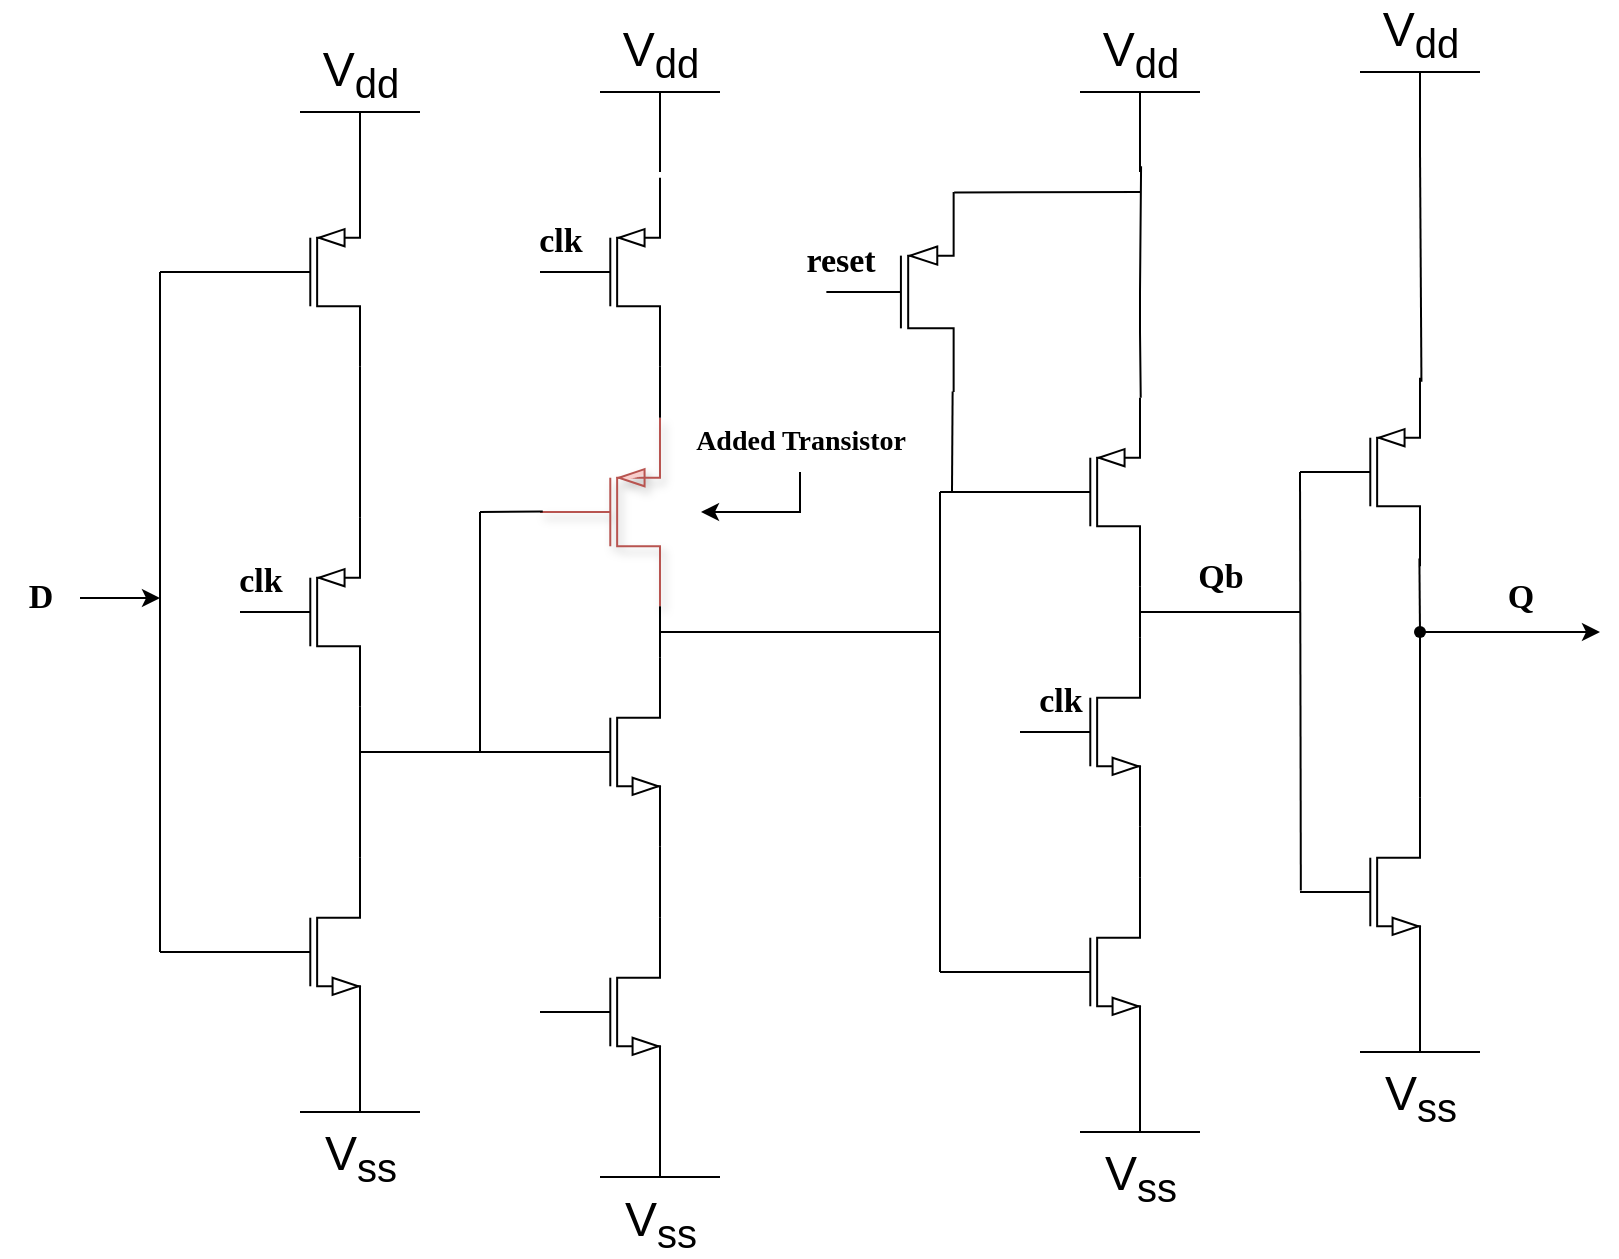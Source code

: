 <mxfile version="24.4.0" type="github">
  <diagram name="第 1 页" id="yV-b-hinxSaT4w1Jy_Ut">
    <mxGraphModel dx="375" dy="1358" grid="1" gridSize="10" guides="1" tooltips="1" connect="0" arrows="1" fold="1" page="1" pageScale="1" pageWidth="827" pageHeight="1169" background="#ffffff" math="0" shadow="0">
      <root>
        <mxCell id="0" />
        <mxCell id="1" parent="0" />
        <mxCell id="IPg76YMc0q-WbsNHMPPV-1" value="" style="verticalLabelPosition=bottom;shadow=0;dashed=0;align=center;html=1;verticalAlign=top;shape=mxgraph.electrical.transistors.pmos;pointerEvents=1;" vertex="1" parent="1">
          <mxGeometry x="120" y="230" width="60" height="100" as="geometry" />
        </mxCell>
        <mxCell id="IPg76YMc0q-WbsNHMPPV-2" value="" style="verticalLabelPosition=bottom;shadow=0;dashed=0;align=center;html=1;verticalAlign=top;shape=mxgraph.electrical.transistors.nmos;pointerEvents=1;" vertex="1" parent="1">
          <mxGeometry x="120" y="400" width="60" height="100" as="geometry" />
        </mxCell>
        <mxCell id="IPg76YMc0q-WbsNHMPPV-3" value="" style="verticalLabelPosition=bottom;shadow=0;dashed=0;align=center;html=1;verticalAlign=top;shape=mxgraph.electrical.transistors.pmos;pointerEvents=1;" vertex="1" parent="1">
          <mxGeometry x="120" y="60" width="60" height="100" as="geometry" />
        </mxCell>
        <mxCell id="IPg76YMc0q-WbsNHMPPV-4" value="" style="verticalLabelPosition=bottom;shadow=1;dashed=0;align=center;html=1;verticalAlign=top;shape=mxgraph.electrical.transistors.pmos;pointerEvents=1;fillColor=#f8cecc;strokeColor=#b85450;fillStyle=zigzag-line;gradientColor=none;" vertex="1" parent="1">
          <mxGeometry x="270" y="180" width="60" height="100" as="geometry" />
        </mxCell>
        <mxCell id="IPg76YMc0q-WbsNHMPPV-5" value="" style="verticalLabelPosition=bottom;shadow=0;dashed=0;align=center;html=1;verticalAlign=top;shape=mxgraph.electrical.transistors.pmos;pointerEvents=1;" vertex="1" parent="1">
          <mxGeometry x="270" y="60" width="60" height="100" as="geometry" />
        </mxCell>
        <mxCell id="IPg76YMc0q-WbsNHMPPV-6" value="" style="verticalLabelPosition=bottom;shadow=0;dashed=0;align=center;html=1;verticalAlign=top;shape=mxgraph.electrical.transistors.nmos;pointerEvents=1;" vertex="1" parent="1">
          <mxGeometry x="270" y="300" width="60" height="100" as="geometry" />
        </mxCell>
        <mxCell id="IPg76YMc0q-WbsNHMPPV-7" value="" style="verticalLabelPosition=bottom;shadow=0;dashed=0;align=center;html=1;verticalAlign=top;shape=mxgraph.electrical.transistors.nmos;pointerEvents=1;" vertex="1" parent="1">
          <mxGeometry x="270" y="430" width="60" height="100" as="geometry" />
        </mxCell>
        <mxCell id="IPg76YMc0q-WbsNHMPPV-8" value="" style="verticalLabelPosition=bottom;shadow=0;dashed=0;align=center;html=1;verticalAlign=top;shape=mxgraph.electrical.transistors.pmos;pointerEvents=1;" vertex="1" parent="1">
          <mxGeometry x="300" y="70" width="290" height="100" as="geometry" />
        </mxCell>
        <mxCell id="IPg76YMc0q-WbsNHMPPV-9" value="" style="verticalLabelPosition=bottom;shadow=0;dashed=0;align=center;html=1;verticalAlign=top;shape=mxgraph.electrical.transistors.pmos;pointerEvents=1;" vertex="1" parent="1">
          <mxGeometry x="510" y="170" width="60" height="100" as="geometry" />
        </mxCell>
        <mxCell id="IPg76YMc0q-WbsNHMPPV-10" value="" style="verticalLabelPosition=bottom;shadow=0;dashed=0;align=center;html=1;verticalAlign=top;shape=mxgraph.electrical.transistors.nmos;pointerEvents=1;" vertex="1" parent="1">
          <mxGeometry x="510" y="290" width="60" height="100" as="geometry" />
        </mxCell>
        <mxCell id="IPg76YMc0q-WbsNHMPPV-11" value="" style="verticalLabelPosition=bottom;shadow=0;dashed=0;align=center;html=1;verticalAlign=top;shape=mxgraph.electrical.transistors.nmos;pointerEvents=1;" vertex="1" parent="1">
          <mxGeometry x="510" y="410" width="60" height="100" as="geometry" />
        </mxCell>
        <mxCell id="IPg76YMc0q-WbsNHMPPV-12" value="" style="verticalLabelPosition=bottom;shadow=0;dashed=0;align=center;html=1;verticalAlign=top;shape=mxgraph.electrical.transistors.pmos;pointerEvents=1;" vertex="1" parent="1">
          <mxGeometry x="650" y="160" width="60" height="100" as="geometry" />
        </mxCell>
        <mxCell id="IPg76YMc0q-WbsNHMPPV-13" value="" style="verticalLabelPosition=bottom;shadow=0;dashed=0;align=center;html=1;verticalAlign=top;shape=mxgraph.electrical.transistors.nmos;pointerEvents=1;" vertex="1" parent="1">
          <mxGeometry x="650" y="370" width="60" height="100" as="geometry" />
        </mxCell>
        <mxCell id="IPg76YMc0q-WbsNHMPPV-16" value="" style="endArrow=none;html=1;rounded=0;entryX=1;entryY=1;entryDx=0;entryDy=0;entryPerimeter=0;" edge="1" parent="1" target="IPg76YMc0q-WbsNHMPPV-3">
          <mxGeometry width="50" height="50" relative="1" as="geometry">
            <mxPoint x="180" y="182.86" as="sourcePoint" />
            <mxPoint x="230" y="132.86" as="targetPoint" />
          </mxGeometry>
        </mxCell>
        <mxCell id="IPg76YMc0q-WbsNHMPPV-17" value="" style="endArrow=none;html=1;rounded=0;entryX=1;entryY=1;entryDx=0;entryDy=0;entryPerimeter=0;exitX=1;exitY=0;exitDx=0;exitDy=0;exitPerimeter=0;" edge="1" parent="1" source="IPg76YMc0q-WbsNHMPPV-2" target="IPg76YMc0q-WbsNHMPPV-1">
          <mxGeometry width="50" height="50" relative="1" as="geometry">
            <mxPoint x="120" y="320" as="sourcePoint" />
            <mxPoint x="170" y="270" as="targetPoint" />
          </mxGeometry>
        </mxCell>
        <mxCell id="IPg76YMc0q-WbsNHMPPV-18" value="" style="endArrow=none;html=1;rounded=0;entryX=1;entryY=1;entryDx=0;entryDy=0;entryPerimeter=0;exitX=1;exitY=0;exitDx=0;exitDy=0;exitPerimeter=0;" edge="1" parent="1" source="IPg76YMc0q-WbsNHMPPV-7" target="IPg76YMc0q-WbsNHMPPV-6">
          <mxGeometry width="50" height="50" relative="1" as="geometry">
            <mxPoint x="270" y="440" as="sourcePoint" />
            <mxPoint x="320" y="390" as="targetPoint" />
          </mxGeometry>
        </mxCell>
        <mxCell id="IPg76YMc0q-WbsNHMPPV-19" value="" style="endArrow=none;html=1;rounded=0;entryX=1;entryY=1;entryDx=0;entryDy=0;entryPerimeter=0;exitX=1;exitY=0;exitDx=0;exitDy=0;exitPerimeter=0;" edge="1" parent="1" source="IPg76YMc0q-WbsNHMPPV-6" target="IPg76YMc0q-WbsNHMPPV-4">
          <mxGeometry width="50" height="50" relative="1" as="geometry">
            <mxPoint x="260" y="320" as="sourcePoint" />
            <mxPoint x="310" y="270" as="targetPoint" />
          </mxGeometry>
        </mxCell>
        <mxCell id="IPg76YMc0q-WbsNHMPPV-20" value="" style="endArrow=none;html=1;rounded=0;entryX=1;entryY=1;entryDx=0;entryDy=0;entryPerimeter=0;exitX=1;exitY=0;exitDx=0;exitDy=0;exitPerimeter=0;" edge="1" parent="1" source="IPg76YMc0q-WbsNHMPPV-4" target="IPg76YMc0q-WbsNHMPPV-5">
          <mxGeometry width="50" height="50" relative="1" as="geometry">
            <mxPoint x="310" y="190" as="sourcePoint" />
            <mxPoint x="360" y="140" as="targetPoint" />
          </mxGeometry>
        </mxCell>
        <mxCell id="IPg76YMc0q-WbsNHMPPV-21" value="" style="endArrow=none;html=1;rounded=0;entryX=1;entryY=1;entryDx=0;entryDy=0;entryPerimeter=0;exitX=1;exitY=0;exitDx=0;exitDy=0;exitPerimeter=0;" edge="1" parent="1" source="IPg76YMc0q-WbsNHMPPV-10" target="IPg76YMc0q-WbsNHMPPV-9">
          <mxGeometry width="50" height="50" relative="1" as="geometry">
            <mxPoint x="500" y="290" as="sourcePoint" />
            <mxPoint x="560" y="227.143" as="targetPoint" />
          </mxGeometry>
        </mxCell>
        <mxCell id="IPg76YMc0q-WbsNHMPPV-22" value="" style="endArrow=none;html=1;rounded=0;entryX=1;entryY=1;entryDx=0;entryDy=0;entryPerimeter=0;exitX=1;exitY=0;exitDx=0;exitDy=0;exitPerimeter=0;" edge="1" parent="1" source="IPg76YMc0q-WbsNHMPPV-11" target="IPg76YMc0q-WbsNHMPPV-10">
          <mxGeometry width="50" height="50" relative="1" as="geometry">
            <mxPoint x="490" y="420" as="sourcePoint" />
            <mxPoint x="540" y="370" as="targetPoint" />
          </mxGeometry>
        </mxCell>
        <mxCell id="IPg76YMc0q-WbsNHMPPV-23" value="" style="endArrow=none;html=1;rounded=0;entryX=0.995;entryY=0.959;entryDx=0;entryDy=0;entryPerimeter=0;exitDx=0;exitDy=0;exitPerimeter=0;" edge="1" parent="1" source="IPg76YMc0q-WbsNHMPPV-71" target="IPg76YMc0q-WbsNHMPPV-12">
          <mxGeometry width="50" height="50" relative="1" as="geometry">
            <mxPoint x="670" y="310" as="sourcePoint" />
            <mxPoint x="720" y="260" as="targetPoint" />
            <Array as="points" />
          </mxGeometry>
        </mxCell>
        <mxCell id="IPg76YMc0q-WbsNHMPPV-24" value="" style="endArrow=none;html=1;rounded=0;exitX=1;exitY=0;exitDx=0;exitDy=0;exitPerimeter=0;" edge="1" parent="1" source="IPg76YMc0q-WbsNHMPPV-1">
          <mxGeometry width="50" height="50" relative="1" as="geometry">
            <mxPoint x="210" y="230" as="sourcePoint" />
            <mxPoint x="180" y="180" as="targetPoint" />
          </mxGeometry>
        </mxCell>
        <mxCell id="IPg76YMc0q-WbsNHMPPV-29" value="" style="endArrow=none;html=1;rounded=0;" edge="1" parent="1">
          <mxGeometry width="50" height="50" relative="1" as="geometry">
            <mxPoint x="180" y="350" as="sourcePoint" />
            <mxPoint x="270" y="350" as="targetPoint" />
          </mxGeometry>
        </mxCell>
        <mxCell id="IPg76YMc0q-WbsNHMPPV-30" value="" style="endArrow=none;html=1;rounded=0;entryX=0.023;entryY=0.498;entryDx=0;entryDy=0;entryPerimeter=0;" edge="1" parent="1" target="IPg76YMc0q-WbsNHMPPV-4">
          <mxGeometry width="50" height="50" relative="1" as="geometry">
            <mxPoint x="240" y="230" as="sourcePoint" />
            <mxPoint x="270" y="290" as="targetPoint" />
          </mxGeometry>
        </mxCell>
        <mxCell id="IPg76YMc0q-WbsNHMPPV-31" value="" style="endArrow=none;html=1;rounded=0;" edge="1" parent="1">
          <mxGeometry width="50" height="50" relative="1" as="geometry">
            <mxPoint x="240" y="350" as="sourcePoint" />
            <mxPoint x="240" y="230" as="targetPoint" />
          </mxGeometry>
        </mxCell>
        <mxCell id="IPg76YMc0q-WbsNHMPPV-32" value="" style="endArrow=none;html=1;rounded=0;" edge="1" parent="1">
          <mxGeometry width="50" height="50" relative="1" as="geometry">
            <mxPoint x="80" y="110" as="sourcePoint" />
            <mxPoint x="120" y="110" as="targetPoint" />
          </mxGeometry>
        </mxCell>
        <mxCell id="IPg76YMc0q-WbsNHMPPV-33" value="" style="endArrow=none;html=1;rounded=0;" edge="1" parent="1">
          <mxGeometry width="50" height="50" relative="1" as="geometry">
            <mxPoint x="80" y="450" as="sourcePoint" />
            <mxPoint x="120" y="450" as="targetPoint" />
          </mxGeometry>
        </mxCell>
        <mxCell id="IPg76YMc0q-WbsNHMPPV-34" value="" style="endArrow=none;html=1;rounded=0;" edge="1" parent="1">
          <mxGeometry width="50" height="50" relative="1" as="geometry">
            <mxPoint x="80" y="450" as="sourcePoint" />
            <mxPoint x="80" y="110" as="targetPoint" />
          </mxGeometry>
        </mxCell>
        <mxCell id="IPg76YMc0q-WbsNHMPPV-82" style="edgeStyle=orthogonalEdgeStyle;rounded=0;orthogonalLoop=1;jettySize=auto;html=1;" edge="1" parent="1" source="IPg76YMc0q-WbsNHMPPV-36">
          <mxGeometry relative="1" as="geometry">
            <mxPoint x="80" y="273" as="targetPoint" />
          </mxGeometry>
        </mxCell>
        <mxCell id="IPg76YMc0q-WbsNHMPPV-36" value="D" style="text;html=1;align=center;verticalAlign=middle;resizable=0;points=[];autosize=1;strokeColor=none;fillColor=none;fontFamily=Times New Roman;fontStyle=1;labelBorderColor=none;fontSize=17;" vertex="1" parent="1">
          <mxGeometry y="258" width="40" height="30" as="geometry" />
        </mxCell>
        <mxCell id="IPg76YMc0q-WbsNHMPPV-37" value="clk" style="text;html=1;align=center;verticalAlign=middle;resizable=0;points=[];autosize=1;strokeColor=none;fillColor=none;fontFamily=Times New Roman;fontStyle=1;fontSize=17;" vertex="1" parent="1">
          <mxGeometry x="110" y="250" width="40" height="30" as="geometry" />
        </mxCell>
        <mxCell id="IPg76YMc0q-WbsNHMPPV-46" value="V&lt;sub&gt;ss&lt;/sub&gt;" style="pointerEvents=1;verticalLabelPosition=bottom;shadow=0;dashed=0;align=center;html=1;verticalAlign=top;shape=mxgraph.electrical.signal_sources.vss2;fontSize=24;flipV=1;" vertex="1" parent="1">
          <mxGeometry x="300" y="522.5" width="60" height="40" as="geometry" />
        </mxCell>
        <mxCell id="IPg76YMc0q-WbsNHMPPV-47" value="V&lt;sub&gt;ss&lt;/sub&gt;" style="pointerEvents=1;verticalLabelPosition=bottom;shadow=0;dashed=0;align=center;html=1;verticalAlign=top;shape=mxgraph.electrical.signal_sources.vss2;fontSize=24;flipV=1;" vertex="1" parent="1">
          <mxGeometry x="540" y="500" width="60" height="40" as="geometry" />
        </mxCell>
        <mxCell id="IPg76YMc0q-WbsNHMPPV-48" value="V&lt;sub&gt;ss&lt;/sub&gt;" style="pointerEvents=1;verticalLabelPosition=bottom;shadow=0;dashed=0;align=center;html=1;verticalAlign=top;shape=mxgraph.electrical.signal_sources.vss2;fontSize=24;flipV=1;" vertex="1" parent="1">
          <mxGeometry x="680" y="460" width="60" height="40" as="geometry" />
        </mxCell>
        <mxCell id="IPg76YMc0q-WbsNHMPPV-49" value="V&lt;sub&gt;ss&lt;/sub&gt;" style="pointerEvents=1;verticalLabelPosition=bottom;shadow=0;dashed=0;align=center;html=1;verticalAlign=top;shape=mxgraph.electrical.signal_sources.vss2;fontSize=24;flipV=1;" vertex="1" parent="1">
          <mxGeometry x="150" y="490" width="60" height="40" as="geometry" />
        </mxCell>
        <mxCell id="IPg76YMc0q-WbsNHMPPV-50" value="V&lt;sub&gt;dd&lt;/sub&gt;" style="verticalLabelPosition=top;verticalAlign=bottom;shape=mxgraph.electrical.signal_sources.vdd;shadow=0;dashed=0;align=center;strokeWidth=1;fontSize=24;html=1;flipV=1;" vertex="1" parent="1">
          <mxGeometry x="150" y="30" width="60" height="40" as="geometry" />
        </mxCell>
        <mxCell id="IPg76YMc0q-WbsNHMPPV-51" value="V&lt;sub&gt;dd&lt;/sub&gt;" style="verticalLabelPosition=top;verticalAlign=bottom;shape=mxgraph.electrical.signal_sources.vdd;shadow=0;dashed=0;align=center;strokeWidth=1;fontSize=24;html=1;flipV=1;" vertex="1" parent="1">
          <mxGeometry x="300" y="20" width="60" height="40" as="geometry" />
        </mxCell>
        <mxCell id="IPg76YMc0q-WbsNHMPPV-53" value="V&lt;sub&gt;dd&lt;/sub&gt;" style="verticalLabelPosition=top;verticalAlign=bottom;shape=mxgraph.electrical.signal_sources.vdd;shadow=0;dashed=0;align=center;strokeWidth=1;fontSize=24;html=1;flipV=1;" vertex="1" parent="1">
          <mxGeometry x="540" y="20" width="60" height="40" as="geometry" />
        </mxCell>
        <mxCell id="IPg76YMc0q-WbsNHMPPV-54" value="V&lt;sub&gt;dd&lt;/sub&gt;" style="verticalLabelPosition=top;verticalAlign=bottom;shape=mxgraph.electrical.signal_sources.vdd;shadow=0;dashed=0;align=center;strokeWidth=1;fontSize=24;html=1;flipV=1;" vertex="1" parent="1">
          <mxGeometry x="680" y="10" width="60" height="40" as="geometry" />
        </mxCell>
        <mxCell id="IPg76YMc0q-WbsNHMPPV-56" value="" style="endArrow=none;html=1;rounded=0;entryX=0.509;entryY=0.073;entryDx=0;entryDy=0;entryPerimeter=0;exitX=1.006;exitY=0;exitDx=0;exitDy=0;exitPerimeter=0;" edge="1" parent="1" source="IPg76YMc0q-WbsNHMPPV-9" target="IPg76YMc0q-WbsNHMPPV-53">
          <mxGeometry width="50" height="50" relative="1" as="geometry">
            <mxPoint x="580" y="160" as="sourcePoint" />
            <mxPoint x="630" y="110" as="targetPoint" />
            <Array as="points">
              <mxPoint x="570" y="140" />
              <mxPoint x="570" y="120" />
            </Array>
          </mxGeometry>
        </mxCell>
        <mxCell id="IPg76YMc0q-WbsNHMPPV-57" value="" style="endArrow=none;html=1;rounded=0;" edge="1" parent="1">
          <mxGeometry width="50" height="50" relative="1" as="geometry">
            <mxPoint x="470" y="220" as="sourcePoint" />
            <mxPoint x="510" y="220" as="targetPoint" />
          </mxGeometry>
        </mxCell>
        <mxCell id="IPg76YMc0q-WbsNHMPPV-58" value="" style="endArrow=none;html=1;rounded=0;" edge="1" parent="1">
          <mxGeometry width="50" height="50" relative="1" as="geometry">
            <mxPoint x="470" y="460" as="sourcePoint" />
            <mxPoint x="510" y="460" as="targetPoint" />
          </mxGeometry>
        </mxCell>
        <mxCell id="IPg76YMc0q-WbsNHMPPV-59" value="" style="endArrow=none;html=1;rounded=0;" edge="1" parent="1">
          <mxGeometry width="50" height="50" relative="1" as="geometry">
            <mxPoint x="470" y="460" as="sourcePoint" />
            <mxPoint x="470" y="220" as="targetPoint" />
          </mxGeometry>
        </mxCell>
        <mxCell id="IPg76YMc0q-WbsNHMPPV-60" value="" style="endArrow=none;html=1;rounded=0;" edge="1" parent="1">
          <mxGeometry width="50" height="50" relative="1" as="geometry">
            <mxPoint x="330" y="290" as="sourcePoint" />
            <mxPoint x="470" y="290" as="targetPoint" />
          </mxGeometry>
        </mxCell>
        <mxCell id="IPg76YMc0q-WbsNHMPPV-62" value="" style="endArrow=none;html=1;rounded=0;exitX=1.004;exitY=0.002;exitDx=0;exitDy=0;exitPerimeter=0;" edge="1" parent="1" source="IPg76YMc0q-WbsNHMPPV-8">
          <mxGeometry width="50" height="50" relative="1" as="geometry">
            <mxPoint x="470" y="75" as="sourcePoint" />
            <mxPoint x="570" y="70" as="targetPoint" />
          </mxGeometry>
        </mxCell>
        <mxCell id="IPg76YMc0q-WbsNHMPPV-63" value="" style="endArrow=none;html=1;rounded=0;entryX=0.992;entryY=0.998;entryDx=0;entryDy=0;entryPerimeter=0;" edge="1" parent="1" target="IPg76YMc0q-WbsNHMPPV-8">
          <mxGeometry width="50" height="50" relative="1" as="geometry">
            <mxPoint x="476" y="220" as="sourcePoint" />
            <mxPoint x="470" y="170" as="targetPoint" />
          </mxGeometry>
        </mxCell>
        <mxCell id="IPg76YMc0q-WbsNHMPPV-65" value="clk" style="text;html=1;align=center;verticalAlign=middle;resizable=0;points=[];autosize=1;strokeColor=none;fillColor=none;fontFamily=Times New Roman;fontStyle=1;fontSize=17;" vertex="1" parent="1">
          <mxGeometry x="510" y="310" width="40" height="30" as="geometry" />
        </mxCell>
        <mxCell id="IPg76YMc0q-WbsNHMPPV-66" value="reset" style="text;html=1;align=center;verticalAlign=middle;resizable=0;points=[];autosize=1;strokeColor=none;fillColor=none;fontFamily=Times New Roman;fontSize=17;fontStyle=1" vertex="1" parent="1">
          <mxGeometry x="390" y="90" width="60" height="30" as="geometry" />
        </mxCell>
        <mxCell id="IPg76YMc0q-WbsNHMPPV-67" value="" style="endArrow=none;html=1;rounded=0;exitX=0.007;exitY=0.492;exitDx=0;exitDy=0;exitPerimeter=0;" edge="1" parent="1" source="IPg76YMc0q-WbsNHMPPV-13">
          <mxGeometry width="50" height="50" relative="1" as="geometry">
            <mxPoint x="600" y="260" as="sourcePoint" />
            <mxPoint x="650" y="210" as="targetPoint" />
          </mxGeometry>
        </mxCell>
        <mxCell id="IPg76YMc0q-WbsNHMPPV-69" value="" style="endArrow=none;html=1;rounded=0;" edge="1" parent="1">
          <mxGeometry width="50" height="50" relative="1" as="geometry">
            <mxPoint x="570" y="280" as="sourcePoint" />
            <mxPoint x="650" y="280" as="targetPoint" />
          </mxGeometry>
        </mxCell>
        <mxCell id="IPg76YMc0q-WbsNHMPPV-70" value="Qb" style="text;html=1;align=center;verticalAlign=middle;resizable=0;points=[];autosize=1;strokeColor=none;fillColor=none;fontSize=17;fontFamily=Times New Roman;fontStyle=1" vertex="1" parent="1">
          <mxGeometry x="590" y="248" width="40" height="30" as="geometry" />
        </mxCell>
        <mxCell id="IPg76YMc0q-WbsNHMPPV-73" value="" style="endArrow=none;html=1;rounded=0;entryDx=0;entryDy=0;entryPerimeter=0;exitX=1;exitY=0;exitDx=0;exitDy=0;exitPerimeter=0;" edge="1" parent="1" source="IPg76YMc0q-WbsNHMPPV-13" target="IPg76YMc0q-WbsNHMPPV-71">
          <mxGeometry width="50" height="50" relative="1" as="geometry">
            <mxPoint x="710" y="373" as="sourcePoint" />
            <mxPoint x="710" y="253" as="targetPoint" />
            <Array as="points">
              <mxPoint x="710" y="310" />
            </Array>
          </mxGeometry>
        </mxCell>
        <mxCell id="IPg76YMc0q-WbsNHMPPV-74" style="edgeStyle=orthogonalEdgeStyle;rounded=0;orthogonalLoop=1;jettySize=auto;html=1;" edge="1" parent="1" source="IPg76YMc0q-WbsNHMPPV-71">
          <mxGeometry relative="1" as="geometry">
            <mxPoint x="800" y="290" as="targetPoint" />
          </mxGeometry>
        </mxCell>
        <mxCell id="IPg76YMc0q-WbsNHMPPV-71" value="" style="shape=waypoint;sketch=0;size=6;pointerEvents=1;points=[];fillColor=none;resizable=0;rotatable=0;perimeter=centerPerimeter;snapToPoint=1;" vertex="1" parent="1">
          <mxGeometry x="700" y="280" width="20" height="20" as="geometry" />
        </mxCell>
        <mxCell id="IPg76YMc0q-WbsNHMPPV-75" value="Q" style="text;html=1;align=center;verticalAlign=middle;resizable=0;points=[];autosize=1;strokeColor=none;fillColor=none;fontFamily=Times New Roman;fontSize=17;fontStyle=1" vertex="1" parent="1">
          <mxGeometry x="740" y="258" width="40" height="30" as="geometry" />
        </mxCell>
        <mxCell id="IPg76YMc0q-WbsNHMPPV-81" style="edgeStyle=orthogonalEdgeStyle;rounded=0;orthogonalLoop=1;jettySize=auto;html=1;" edge="1" parent="1" source="IPg76YMc0q-WbsNHMPPV-78">
          <mxGeometry relative="1" as="geometry">
            <mxPoint x="350" y="230" as="targetPoint" />
          </mxGeometry>
        </mxCell>
        <mxCell id="IPg76YMc0q-WbsNHMPPV-78" value="Added Transistor" style="text;html=1;align=center;verticalAlign=middle;resizable=0;points=[];autosize=1;strokeColor=none;fillColor=none;fontStyle=1;fontSize=14;fontFamily=Times New Roman;" vertex="1" parent="1">
          <mxGeometry x="340" y="180" width="120" height="30" as="geometry" />
        </mxCell>
        <mxCell id="IPg76YMc0q-WbsNHMPPV-83" value="clk" style="text;html=1;align=center;verticalAlign=middle;resizable=0;points=[];autosize=1;strokeColor=none;fillColor=none;fontFamily=Times New Roman;fontStyle=1;fontSize=17;" vertex="1" parent="1">
          <mxGeometry x="260" y="80" width="40" height="30" as="geometry" />
        </mxCell>
        <mxCell id="IPg76YMc0q-WbsNHMPPV-86" value="" style="endArrow=none;html=1;rounded=0;exitX=1.012;exitY=0.021;exitDx=0;exitDy=0;exitPerimeter=0;" edge="1" parent="1" source="IPg76YMc0q-WbsNHMPPV-12">
          <mxGeometry width="50" height="50" relative="1" as="geometry">
            <mxPoint x="710" y="160" as="sourcePoint" />
            <mxPoint x="710" y="50" as="targetPoint" />
          </mxGeometry>
        </mxCell>
      </root>
    </mxGraphModel>
  </diagram>
</mxfile>
